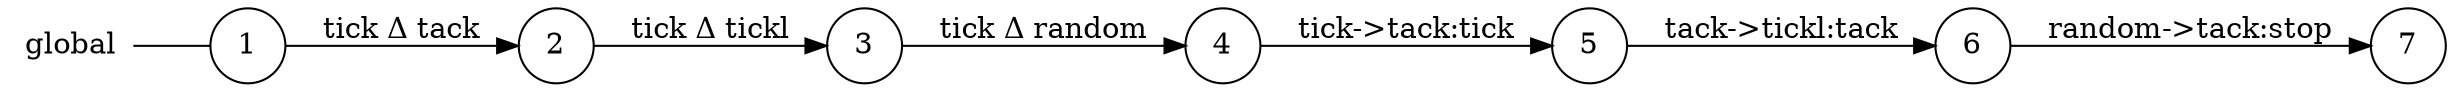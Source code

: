 digraph global {
	rankdir="LR";
	n_0 [label="global", shape="plaintext"];
	n_1 [id="5", shape=circle, label="5"];
	n_2 [id="6", shape=circle, label="6"];
	n_3 [id="1", shape=circle, label="1"];
	n_0 -> n_3 [arrowhead=none];
	n_4 [id="2", shape=circle, label="2"];
	n_5 [id="4", shape=circle, label="4"];
	n_6 [id="7", shape=circle, label="7"];
	n_7 [id="3", shape=circle, label="3"];

	n_1 -> n_2 [id="[$e|4]", label="tack->tickl:tack"];
	n_2 -> n_6 [id="[$e|5]", label="random->tack:stop"];
	n_7 -> n_5 [id="[$e|2]", label="tick Δ random"];
	n_3 -> n_4 [id="[$e|0]", label="tick Δ tack"];
	n_5 -> n_1 [id="[$e|3]", label="tick->tack:tick"];
	n_4 -> n_7 [id="[$e|1]", label="tick Δ tickl"];
}
